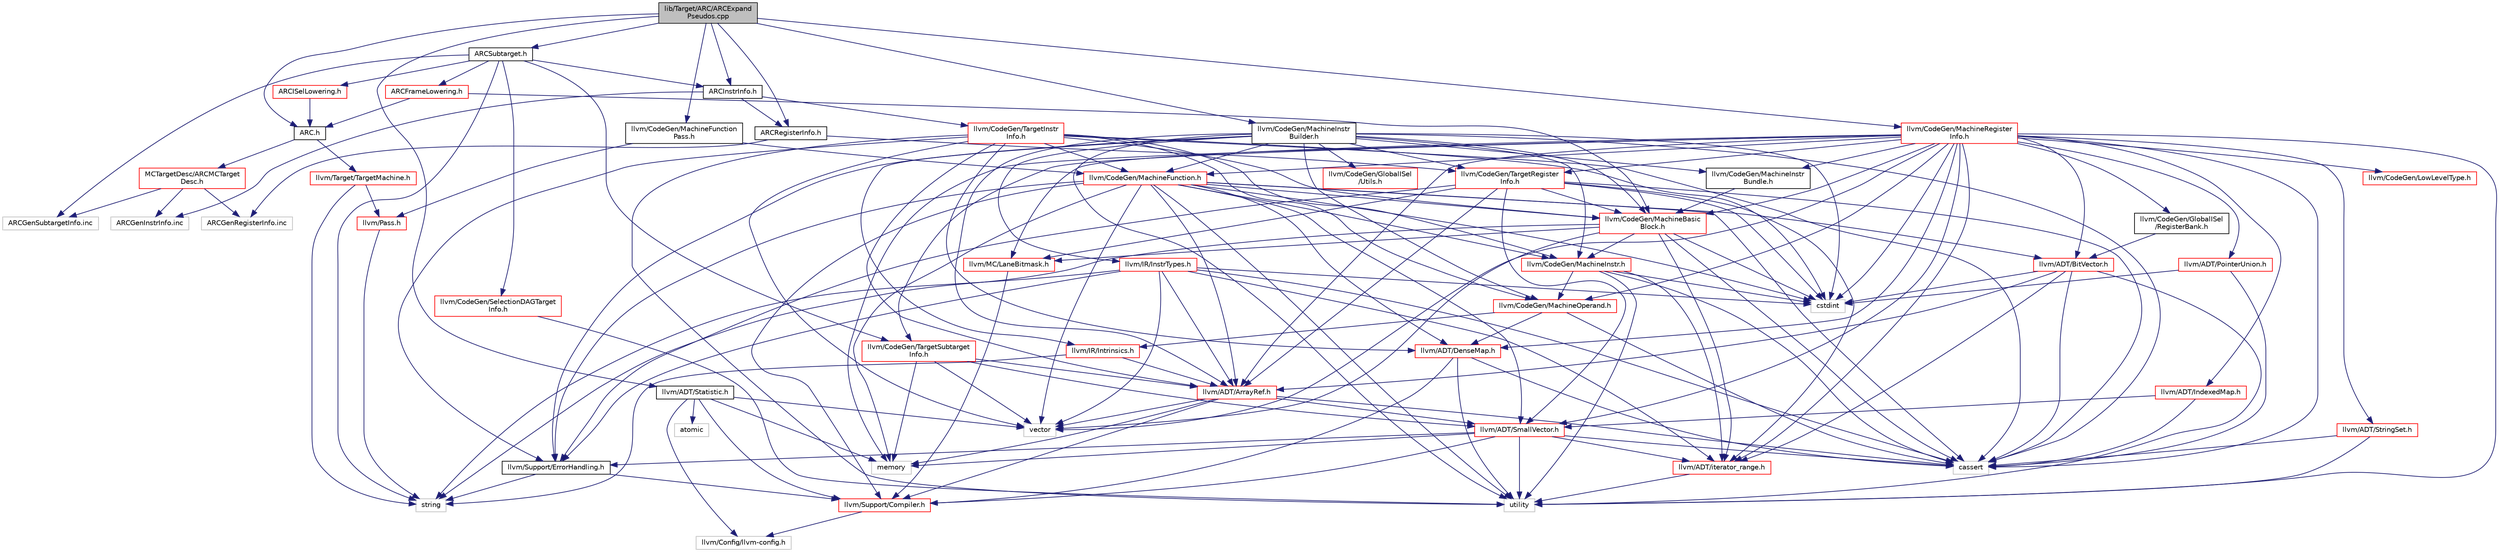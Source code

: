 digraph "lib/Target/ARC/ARCExpandPseudos.cpp"
{
 // LATEX_PDF_SIZE
  bgcolor="transparent";
  edge [fontname="Helvetica",fontsize="10",labelfontname="Helvetica",labelfontsize="10"];
  node [fontname="Helvetica",fontsize="10",shape="box"];
  Node1 [label="lib/Target/ARC/ARCExpand\lPseudos.cpp",height=0.2,width=0.4,color="black", fillcolor="grey75", style="filled", fontcolor="black",tooltip=" "];
  Node1 -> Node2 [color="midnightblue",fontsize="10",style="solid",fontname="Helvetica"];
  Node2 [label="ARC.h",height=0.2,width=0.4,color="black",URL="$ARC_8h.html",tooltip=" "];
  Node2 -> Node3 [color="midnightblue",fontsize="10",style="solid",fontname="Helvetica"];
  Node3 [label="MCTargetDesc/ARCMCTarget\lDesc.h",height=0.2,width=0.4,color="red",URL="$ARCMCTargetDesc_8h.html",tooltip=" "];
  Node3 -> Node10 [color="midnightblue",fontsize="10",style="solid",fontname="Helvetica"];
  Node10 [label="ARCGenRegisterInfo.inc",height=0.2,width=0.4,color="grey75",tooltip=" "];
  Node3 -> Node11 [color="midnightblue",fontsize="10",style="solid",fontname="Helvetica"];
  Node11 [label="ARCGenInstrInfo.inc",height=0.2,width=0.4,color="grey75",tooltip=" "];
  Node3 -> Node12 [color="midnightblue",fontsize="10",style="solid",fontname="Helvetica"];
  Node12 [label="ARCGenSubtargetInfo.inc",height=0.2,width=0.4,color="grey75",tooltip=" "];
  Node2 -> Node13 [color="midnightblue",fontsize="10",style="solid",fontname="Helvetica"];
  Node13 [label="llvm/Target/TargetMachine.h",height=0.2,width=0.4,color="red",URL="$llvm_2Target_2TargetMachine_8h.html",tooltip=" "];
  Node13 -> Node72 [color="midnightblue",fontsize="10",style="solid",fontname="Helvetica"];
  Node72 [label="llvm/Pass.h",height=0.2,width=0.4,color="red",URL="$Pass_8h.html",tooltip=" "];
  Node72 -> Node40 [color="midnightblue",fontsize="10",style="solid",fontname="Helvetica"];
  Node40 [label="string",height=0.2,width=0.4,color="grey75",tooltip=" "];
  Node13 -> Node40 [color="midnightblue",fontsize="10",style="solid",fontname="Helvetica"];
  Node1 -> Node87 [color="midnightblue",fontsize="10",style="solid",fontname="Helvetica"];
  Node87 [label="ARCInstrInfo.h",height=0.2,width=0.4,color="black",URL="$ARCInstrInfo_8h.html",tooltip=" "];
  Node87 -> Node88 [color="midnightblue",fontsize="10",style="solid",fontname="Helvetica"];
  Node88 [label="ARCRegisterInfo.h",height=0.2,width=0.4,color="black",URL="$ARCRegisterInfo_8h.html",tooltip=" "];
  Node88 -> Node89 [color="midnightblue",fontsize="10",style="solid",fontname="Helvetica"];
  Node89 [label="llvm/CodeGen/TargetRegister\lInfo.h",height=0.2,width=0.4,color="red",URL="$TargetRegisterInfo_8h.html",tooltip=" "];
  Node89 -> Node51 [color="midnightblue",fontsize="10",style="solid",fontname="Helvetica"];
  Node51 [label="llvm/ADT/ArrayRef.h",height=0.2,width=0.4,color="red",URL="$ArrayRef_8h.html",tooltip=" "];
  Node51 -> Node27 [color="midnightblue",fontsize="10",style="solid",fontname="Helvetica"];
  Node27 [label="llvm/ADT/SmallVector.h",height=0.2,width=0.4,color="red",URL="$SmallVector_8h.html",tooltip=" "];
  Node27 -> Node28 [color="midnightblue",fontsize="10",style="solid",fontname="Helvetica"];
  Node28 [label="llvm/ADT/iterator_range.h",height=0.2,width=0.4,color="red",URL="$iterator__range_8h.html",tooltip="This provides a very simple, boring adaptor for a begin and end iterator into a range type."];
  Node28 -> Node24 [color="midnightblue",fontsize="10",style="solid",fontname="Helvetica"];
  Node24 [label="utility",height=0.2,width=0.4,color="grey75",tooltip=" "];
  Node27 -> Node18 [color="midnightblue",fontsize="10",style="solid",fontname="Helvetica"];
  Node18 [label="llvm/Support/Compiler.h",height=0.2,width=0.4,color="red",URL="$Compiler_8h.html",tooltip=" "];
  Node18 -> Node19 [color="midnightblue",fontsize="10",style="solid",fontname="Helvetica"];
  Node19 [label="llvm/Config/llvm-config.h",height=0.2,width=0.4,color="grey75",tooltip=" "];
  Node27 -> Node39 [color="midnightblue",fontsize="10",style="solid",fontname="Helvetica"];
  Node39 [label="llvm/Support/ErrorHandling.h",height=0.2,width=0.4,color="black",URL="$llvm_2Support_2ErrorHandling_8h.html",tooltip=" "];
  Node39 -> Node18 [color="midnightblue",fontsize="10",style="solid",fontname="Helvetica"];
  Node39 -> Node40 [color="midnightblue",fontsize="10",style="solid",fontname="Helvetica"];
  Node27 -> Node25 [color="midnightblue",fontsize="10",style="solid",fontname="Helvetica"];
  Node25 [label="cassert",height=0.2,width=0.4,color="grey75",tooltip=" "];
  Node27 -> Node26 [color="midnightblue",fontsize="10",style="solid",fontname="Helvetica"];
  Node26 [label="memory",height=0.2,width=0.4,color="grey75",tooltip=" "];
  Node27 -> Node24 [color="midnightblue",fontsize="10",style="solid",fontname="Helvetica"];
  Node51 -> Node18 [color="midnightblue",fontsize="10",style="solid",fontname="Helvetica"];
  Node51 -> Node25 [color="midnightblue",fontsize="10",style="solid",fontname="Helvetica"];
  Node51 -> Node26 [color="midnightblue",fontsize="10",style="solid",fontname="Helvetica"];
  Node51 -> Node60 [color="midnightblue",fontsize="10",style="solid",fontname="Helvetica"];
  Node60 [label="vector",height=0.2,width=0.4,color="grey75",tooltip=" "];
  Node89 -> Node27 [color="midnightblue",fontsize="10",style="solid",fontname="Helvetica"];
  Node89 -> Node28 [color="midnightblue",fontsize="10",style="solid",fontname="Helvetica"];
  Node89 -> Node90 [color="midnightblue",fontsize="10",style="solid",fontname="Helvetica"];
  Node90 [label="llvm/CodeGen/MachineBasic\lBlock.h",height=0.2,width=0.4,color="red",URL="$MachineBasicBlock_8h.html",tooltip=" "];
  Node90 -> Node28 [color="midnightblue",fontsize="10",style="solid",fontname="Helvetica"];
  Node90 -> Node100 [color="midnightblue",fontsize="10",style="solid",fontname="Helvetica"];
  Node100 [label="llvm/CodeGen/MachineInstr.h",height=0.2,width=0.4,color="red",URL="$MachineInstr_8h.html",tooltip=" "];
  Node100 -> Node28 [color="midnightblue",fontsize="10",style="solid",fontname="Helvetica"];
  Node100 -> Node172 [color="midnightblue",fontsize="10",style="solid",fontname="Helvetica"];
  Node172 [label="llvm/CodeGen/MachineOperand.h",height=0.2,width=0.4,color="red",URL="$MachineOperand_8h.html",tooltip=" "];
  Node172 -> Node78 [color="midnightblue",fontsize="10",style="solid",fontname="Helvetica"];
  Node78 [label="llvm/ADT/DenseMap.h",height=0.2,width=0.4,color="red",URL="$DenseMap_8h.html",tooltip=" "];
  Node78 -> Node18 [color="midnightblue",fontsize="10",style="solid",fontname="Helvetica"];
  Node78 -> Node25 [color="midnightblue",fontsize="10",style="solid",fontname="Helvetica"];
  Node78 -> Node24 [color="midnightblue",fontsize="10",style="solid",fontname="Helvetica"];
  Node172 -> Node174 [color="midnightblue",fontsize="10",style="solid",fontname="Helvetica"];
  Node174 [label="llvm/IR/Intrinsics.h",height=0.2,width=0.4,color="red",URL="$Intrinsics_8h.html",tooltip=" "];
  Node174 -> Node51 [color="midnightblue",fontsize="10",style="solid",fontname="Helvetica"];
  Node174 -> Node40 [color="midnightblue",fontsize="10",style="solid",fontname="Helvetica"];
  Node172 -> Node25 [color="midnightblue",fontsize="10",style="solid",fontname="Helvetica"];
  Node100 -> Node25 [color="midnightblue",fontsize="10",style="solid",fontname="Helvetica"];
  Node100 -> Node45 [color="midnightblue",fontsize="10",style="solid",fontname="Helvetica"];
  Node45 [label="cstdint",height=0.2,width=0.4,color="grey75",tooltip=" "];
  Node100 -> Node24 [color="midnightblue",fontsize="10",style="solid",fontname="Helvetica"];
  Node90 -> Node190 [color="midnightblue",fontsize="10",style="solid",fontname="Helvetica"];
  Node190 [label="llvm/MC/LaneBitmask.h",height=0.2,width=0.4,color="red",URL="$LaneBitmask_8h.html",tooltip="A common definition of LaneBitmask for use in TableGen and CodeGen."];
  Node190 -> Node18 [color="midnightblue",fontsize="10",style="solid",fontname="Helvetica"];
  Node90 -> Node25 [color="midnightblue",fontsize="10",style="solid",fontname="Helvetica"];
  Node90 -> Node45 [color="midnightblue",fontsize="10",style="solid",fontname="Helvetica"];
  Node90 -> Node40 [color="midnightblue",fontsize="10",style="solid",fontname="Helvetica"];
  Node90 -> Node60 [color="midnightblue",fontsize="10",style="solid",fontname="Helvetica"];
  Node89 -> Node190 [color="midnightblue",fontsize="10",style="solid",fontname="Helvetica"];
  Node89 -> Node39 [color="midnightblue",fontsize="10",style="solid",fontname="Helvetica"];
  Node89 -> Node25 [color="midnightblue",fontsize="10",style="solid",fontname="Helvetica"];
  Node89 -> Node45 [color="midnightblue",fontsize="10",style="solid",fontname="Helvetica"];
  Node88 -> Node10 [color="midnightblue",fontsize="10",style="solid",fontname="Helvetica"];
  Node87 -> Node203 [color="midnightblue",fontsize="10",style="solid",fontname="Helvetica"];
  Node203 [label="llvm/CodeGen/TargetInstr\lInfo.h",height=0.2,width=0.4,color="red",URL="$TargetInstrInfo_8h.html",tooltip=" "];
  Node203 -> Node51 [color="midnightblue",fontsize="10",style="solid",fontname="Helvetica"];
  Node203 -> Node78 [color="midnightblue",fontsize="10",style="solid",fontname="Helvetica"];
  Node203 -> Node90 [color="midnightblue",fontsize="10",style="solid",fontname="Helvetica"];
  Node203 -> Node211 [color="midnightblue",fontsize="10",style="solid",fontname="Helvetica"];
  Node211 [label="llvm/CodeGen/MachineFunction.h",height=0.2,width=0.4,color="red",URL="$MachineFunction_8h.html",tooltip=" "];
  Node211 -> Node51 [color="midnightblue",fontsize="10",style="solid",fontname="Helvetica"];
  Node211 -> Node205 [color="midnightblue",fontsize="10",style="solid",fontname="Helvetica"];
  Node205 [label="llvm/ADT/BitVector.h",height=0.2,width=0.4,color="red",URL="$BitVector_8h.html",tooltip=" "];
  Node205 -> Node51 [color="midnightblue",fontsize="10",style="solid",fontname="Helvetica"];
  Node205 -> Node28 [color="midnightblue",fontsize="10",style="solid",fontname="Helvetica"];
  Node205 -> Node25 [color="midnightblue",fontsize="10",style="solid",fontname="Helvetica"];
  Node205 -> Node45 [color="midnightblue",fontsize="10",style="solid",fontname="Helvetica"];
  Node205 -> Node24 [color="midnightblue",fontsize="10",style="solid",fontname="Helvetica"];
  Node211 -> Node78 [color="midnightblue",fontsize="10",style="solid",fontname="Helvetica"];
  Node211 -> Node27 [color="midnightblue",fontsize="10",style="solid",fontname="Helvetica"];
  Node211 -> Node90 [color="midnightblue",fontsize="10",style="solid",fontname="Helvetica"];
  Node211 -> Node100 [color="midnightblue",fontsize="10",style="solid",fontname="Helvetica"];
  Node211 -> Node18 [color="midnightblue",fontsize="10",style="solid",fontname="Helvetica"];
  Node211 -> Node39 [color="midnightblue",fontsize="10",style="solid",fontname="Helvetica"];
  Node211 -> Node25 [color="midnightblue",fontsize="10",style="solid",fontname="Helvetica"];
  Node211 -> Node45 [color="midnightblue",fontsize="10",style="solid",fontname="Helvetica"];
  Node211 -> Node26 [color="midnightblue",fontsize="10",style="solid",fontname="Helvetica"];
  Node211 -> Node24 [color="midnightblue",fontsize="10",style="solid",fontname="Helvetica"];
  Node211 -> Node60 [color="midnightblue",fontsize="10",style="solid",fontname="Helvetica"];
  Node203 -> Node100 [color="midnightblue",fontsize="10",style="solid",fontname="Helvetica"];
  Node203 -> Node172 [color="midnightblue",fontsize="10",style="solid",fontname="Helvetica"];
  Node203 -> Node39 [color="midnightblue",fontsize="10",style="solid",fontname="Helvetica"];
  Node203 -> Node25 [color="midnightblue",fontsize="10",style="solid",fontname="Helvetica"];
  Node203 -> Node45 [color="midnightblue",fontsize="10",style="solid",fontname="Helvetica"];
  Node203 -> Node24 [color="midnightblue",fontsize="10",style="solid",fontname="Helvetica"];
  Node203 -> Node60 [color="midnightblue",fontsize="10",style="solid",fontname="Helvetica"];
  Node87 -> Node11 [color="midnightblue",fontsize="10",style="solid",fontname="Helvetica"];
  Node1 -> Node88 [color="midnightblue",fontsize="10",style="solid",fontname="Helvetica"];
  Node1 -> Node235 [color="midnightblue",fontsize="10",style="solid",fontname="Helvetica"];
  Node235 [label="ARCSubtarget.h",height=0.2,width=0.4,color="black",URL="$ARCSubtarget_8h.html",tooltip=" "];
  Node235 -> Node236 [color="midnightblue",fontsize="10",style="solid",fontname="Helvetica"];
  Node236 [label="ARCFrameLowering.h",height=0.2,width=0.4,color="red",URL="$ARCFrameLowering_8h.html",tooltip=" "];
  Node236 -> Node2 [color="midnightblue",fontsize="10",style="solid",fontname="Helvetica"];
  Node236 -> Node90 [color="midnightblue",fontsize="10",style="solid",fontname="Helvetica"];
  Node235 -> Node240 [color="midnightblue",fontsize="10",style="solid",fontname="Helvetica"];
  Node240 [label="ARCISelLowering.h",height=0.2,width=0.4,color="red",URL="$ARCISelLowering_8h.html",tooltip=" "];
  Node240 -> Node2 [color="midnightblue",fontsize="10",style="solid",fontname="Helvetica"];
  Node235 -> Node87 [color="midnightblue",fontsize="10",style="solid",fontname="Helvetica"];
  Node235 -> Node263 [color="midnightblue",fontsize="10",style="solid",fontname="Helvetica"];
  Node263 [label="llvm/CodeGen/SelectionDAGTarget\lInfo.h",height=0.2,width=0.4,color="red",URL="$SelectionDAGTargetInfo_8h.html",tooltip=" "];
  Node263 -> Node24 [color="midnightblue",fontsize="10",style="solid",fontname="Helvetica"];
  Node235 -> Node215 [color="midnightblue",fontsize="10",style="solid",fontname="Helvetica"];
  Node215 [label="llvm/CodeGen/TargetSubtarget\lInfo.h",height=0.2,width=0.4,color="red",URL="$TargetSubtargetInfo_8h.html",tooltip=" "];
  Node215 -> Node51 [color="midnightblue",fontsize="10",style="solid",fontname="Helvetica"];
  Node215 -> Node27 [color="midnightblue",fontsize="10",style="solid",fontname="Helvetica"];
  Node215 -> Node26 [color="midnightblue",fontsize="10",style="solid",fontname="Helvetica"];
  Node215 -> Node60 [color="midnightblue",fontsize="10",style="solid",fontname="Helvetica"];
  Node235 -> Node40 [color="midnightblue",fontsize="10",style="solid",fontname="Helvetica"];
  Node235 -> Node12 [color="midnightblue",fontsize="10",style="solid",fontname="Helvetica"];
  Node1 -> Node264 [color="midnightblue",fontsize="10",style="solid",fontname="Helvetica"];
  Node264 [label="llvm/ADT/Statistic.h",height=0.2,width=0.4,color="black",URL="$Statistic_8h.html",tooltip=" "];
  Node264 -> Node19 [color="midnightblue",fontsize="10",style="solid",fontname="Helvetica"];
  Node264 -> Node18 [color="midnightblue",fontsize="10",style="solid",fontname="Helvetica"];
  Node264 -> Node127 [color="midnightblue",fontsize="10",style="solid",fontname="Helvetica"];
  Node127 [label="atomic",height=0.2,width=0.4,color="grey75",tooltip=" "];
  Node264 -> Node26 [color="midnightblue",fontsize="10",style="solid",fontname="Helvetica"];
  Node264 -> Node60 [color="midnightblue",fontsize="10",style="solid",fontname="Helvetica"];
  Node1 -> Node229 [color="midnightblue",fontsize="10",style="solid",fontname="Helvetica"];
  Node229 [label="llvm/CodeGen/MachineFunction\lPass.h",height=0.2,width=0.4,color="black",URL="$MachineFunctionPass_8h.html",tooltip=" "];
  Node229 -> Node211 [color="midnightblue",fontsize="10",style="solid",fontname="Helvetica"];
  Node229 -> Node72 [color="midnightblue",fontsize="10",style="solid",fontname="Helvetica"];
  Node1 -> Node265 [color="midnightblue",fontsize="10",style="solid",fontname="Helvetica"];
  Node265 [label="llvm/CodeGen/MachineInstr\lBuilder.h",height=0.2,width=0.4,color="black",URL="$MachineInstrBuilder_8h.html",tooltip=" "];
  Node265 -> Node51 [color="midnightblue",fontsize="10",style="solid",fontname="Helvetica"];
  Node265 -> Node266 [color="midnightblue",fontsize="10",style="solid",fontname="Helvetica"];
  Node266 [label="llvm/CodeGen/GlobalISel\l/Utils.h",height=0.2,width=0.4,color="red",URL="$llvm_2CodeGen_2GlobalISel_2Utils_8h.html",tooltip=" "];
  Node265 -> Node90 [color="midnightblue",fontsize="10",style="solid",fontname="Helvetica"];
  Node265 -> Node211 [color="midnightblue",fontsize="10",style="solid",fontname="Helvetica"];
  Node265 -> Node100 [color="midnightblue",fontsize="10",style="solid",fontname="Helvetica"];
  Node265 -> Node214 [color="midnightblue",fontsize="10",style="solid",fontname="Helvetica"];
  Node214 [label="llvm/CodeGen/MachineInstr\lBundle.h",height=0.2,width=0.4,color="black",URL="$MachineInstrBundle_8h.html",tooltip=" "];
  Node214 -> Node90 [color="midnightblue",fontsize="10",style="solid",fontname="Helvetica"];
  Node265 -> Node172 [color="midnightblue",fontsize="10",style="solid",fontname="Helvetica"];
  Node265 -> Node89 [color="midnightblue",fontsize="10",style="solid",fontname="Helvetica"];
  Node265 -> Node143 [color="midnightblue",fontsize="10",style="solid",fontname="Helvetica"];
  Node143 [label="llvm/IR/InstrTypes.h",height=0.2,width=0.4,color="red",URL="$InstrTypes_8h.html",tooltip=" "];
  Node143 -> Node51 [color="midnightblue",fontsize="10",style="solid",fontname="Helvetica"];
  Node143 -> Node28 [color="midnightblue",fontsize="10",style="solid",fontname="Helvetica"];
  Node143 -> Node39 [color="midnightblue",fontsize="10",style="solid",fontname="Helvetica"];
  Node143 -> Node25 [color="midnightblue",fontsize="10",style="solid",fontname="Helvetica"];
  Node143 -> Node45 [color="midnightblue",fontsize="10",style="solid",fontname="Helvetica"];
  Node143 -> Node40 [color="midnightblue",fontsize="10",style="solid",fontname="Helvetica"];
  Node143 -> Node60 [color="midnightblue",fontsize="10",style="solid",fontname="Helvetica"];
  Node265 -> Node174 [color="midnightblue",fontsize="10",style="solid",fontname="Helvetica"];
  Node265 -> Node39 [color="midnightblue",fontsize="10",style="solid",fontname="Helvetica"];
  Node265 -> Node25 [color="midnightblue",fontsize="10",style="solid",fontname="Helvetica"];
  Node265 -> Node45 [color="midnightblue",fontsize="10",style="solid",fontname="Helvetica"];
  Node265 -> Node24 [color="midnightblue",fontsize="10",style="solid",fontname="Helvetica"];
  Node1 -> Node206 [color="midnightblue",fontsize="10",style="solid",fontname="Helvetica"];
  Node206 [label="llvm/CodeGen/MachineRegister\lInfo.h",height=0.2,width=0.4,color="red",URL="$MachineRegisterInfo_8h.html",tooltip=" "];
  Node206 -> Node51 [color="midnightblue",fontsize="10",style="solid",fontname="Helvetica"];
  Node206 -> Node205 [color="midnightblue",fontsize="10",style="solid",fontname="Helvetica"];
  Node206 -> Node78 [color="midnightblue",fontsize="10",style="solid",fontname="Helvetica"];
  Node206 -> Node207 [color="midnightblue",fontsize="10",style="solid",fontname="Helvetica"];
  Node207 [label="llvm/ADT/IndexedMap.h",height=0.2,width=0.4,color="red",URL="$IndexedMap_8h.html",tooltip=" "];
  Node207 -> Node27 [color="midnightblue",fontsize="10",style="solid",fontname="Helvetica"];
  Node207 -> Node25 [color="midnightblue",fontsize="10",style="solid",fontname="Helvetica"];
  Node206 -> Node116 [color="midnightblue",fontsize="10",style="solid",fontname="Helvetica"];
  Node116 [label="llvm/ADT/PointerUnion.h",height=0.2,width=0.4,color="red",URL="$PointerUnion_8h.html",tooltip=" "];
  Node116 -> Node25 [color="midnightblue",fontsize="10",style="solid",fontname="Helvetica"];
  Node116 -> Node45 [color="midnightblue",fontsize="10",style="solid",fontname="Helvetica"];
  Node206 -> Node27 [color="midnightblue",fontsize="10",style="solid",fontname="Helvetica"];
  Node206 -> Node208 [color="midnightblue",fontsize="10",style="solid",fontname="Helvetica"];
  Node208 [label="llvm/ADT/StringSet.h",height=0.2,width=0.4,color="red",URL="$StringSet_8h.html",tooltip=" "];
  Node208 -> Node25 [color="midnightblue",fontsize="10",style="solid",fontname="Helvetica"];
  Node208 -> Node24 [color="midnightblue",fontsize="10",style="solid",fontname="Helvetica"];
  Node206 -> Node28 [color="midnightblue",fontsize="10",style="solid",fontname="Helvetica"];
  Node206 -> Node209 [color="midnightblue",fontsize="10",style="solid",fontname="Helvetica"];
  Node209 [label="llvm/CodeGen/GlobalISel\l/RegisterBank.h",height=0.2,width=0.4,color="black",URL="$RegisterBank_8h.html",tooltip=" "];
  Node209 -> Node205 [color="midnightblue",fontsize="10",style="solid",fontname="Helvetica"];
  Node206 -> Node210 [color="midnightblue",fontsize="10",style="solid",fontname="Helvetica"];
  Node210 [label="llvm/CodeGen/LowLevelType.h",height=0.2,width=0.4,color="red",URL="$LowLevelType_8h.html",tooltip=" "];
  Node206 -> Node90 [color="midnightblue",fontsize="10",style="solid",fontname="Helvetica"];
  Node206 -> Node211 [color="midnightblue",fontsize="10",style="solid",fontname="Helvetica"];
  Node206 -> Node214 [color="midnightblue",fontsize="10",style="solid",fontname="Helvetica"];
  Node206 -> Node172 [color="midnightblue",fontsize="10",style="solid",fontname="Helvetica"];
  Node206 -> Node89 [color="midnightblue",fontsize="10",style="solid",fontname="Helvetica"];
  Node206 -> Node215 [color="midnightblue",fontsize="10",style="solid",fontname="Helvetica"];
  Node206 -> Node190 [color="midnightblue",fontsize="10",style="solid",fontname="Helvetica"];
  Node206 -> Node25 [color="midnightblue",fontsize="10",style="solid",fontname="Helvetica"];
  Node206 -> Node45 [color="midnightblue",fontsize="10",style="solid",fontname="Helvetica"];
  Node206 -> Node26 [color="midnightblue",fontsize="10",style="solid",fontname="Helvetica"];
  Node206 -> Node24 [color="midnightblue",fontsize="10",style="solid",fontname="Helvetica"];
  Node206 -> Node60 [color="midnightblue",fontsize="10",style="solid",fontname="Helvetica"];
}
